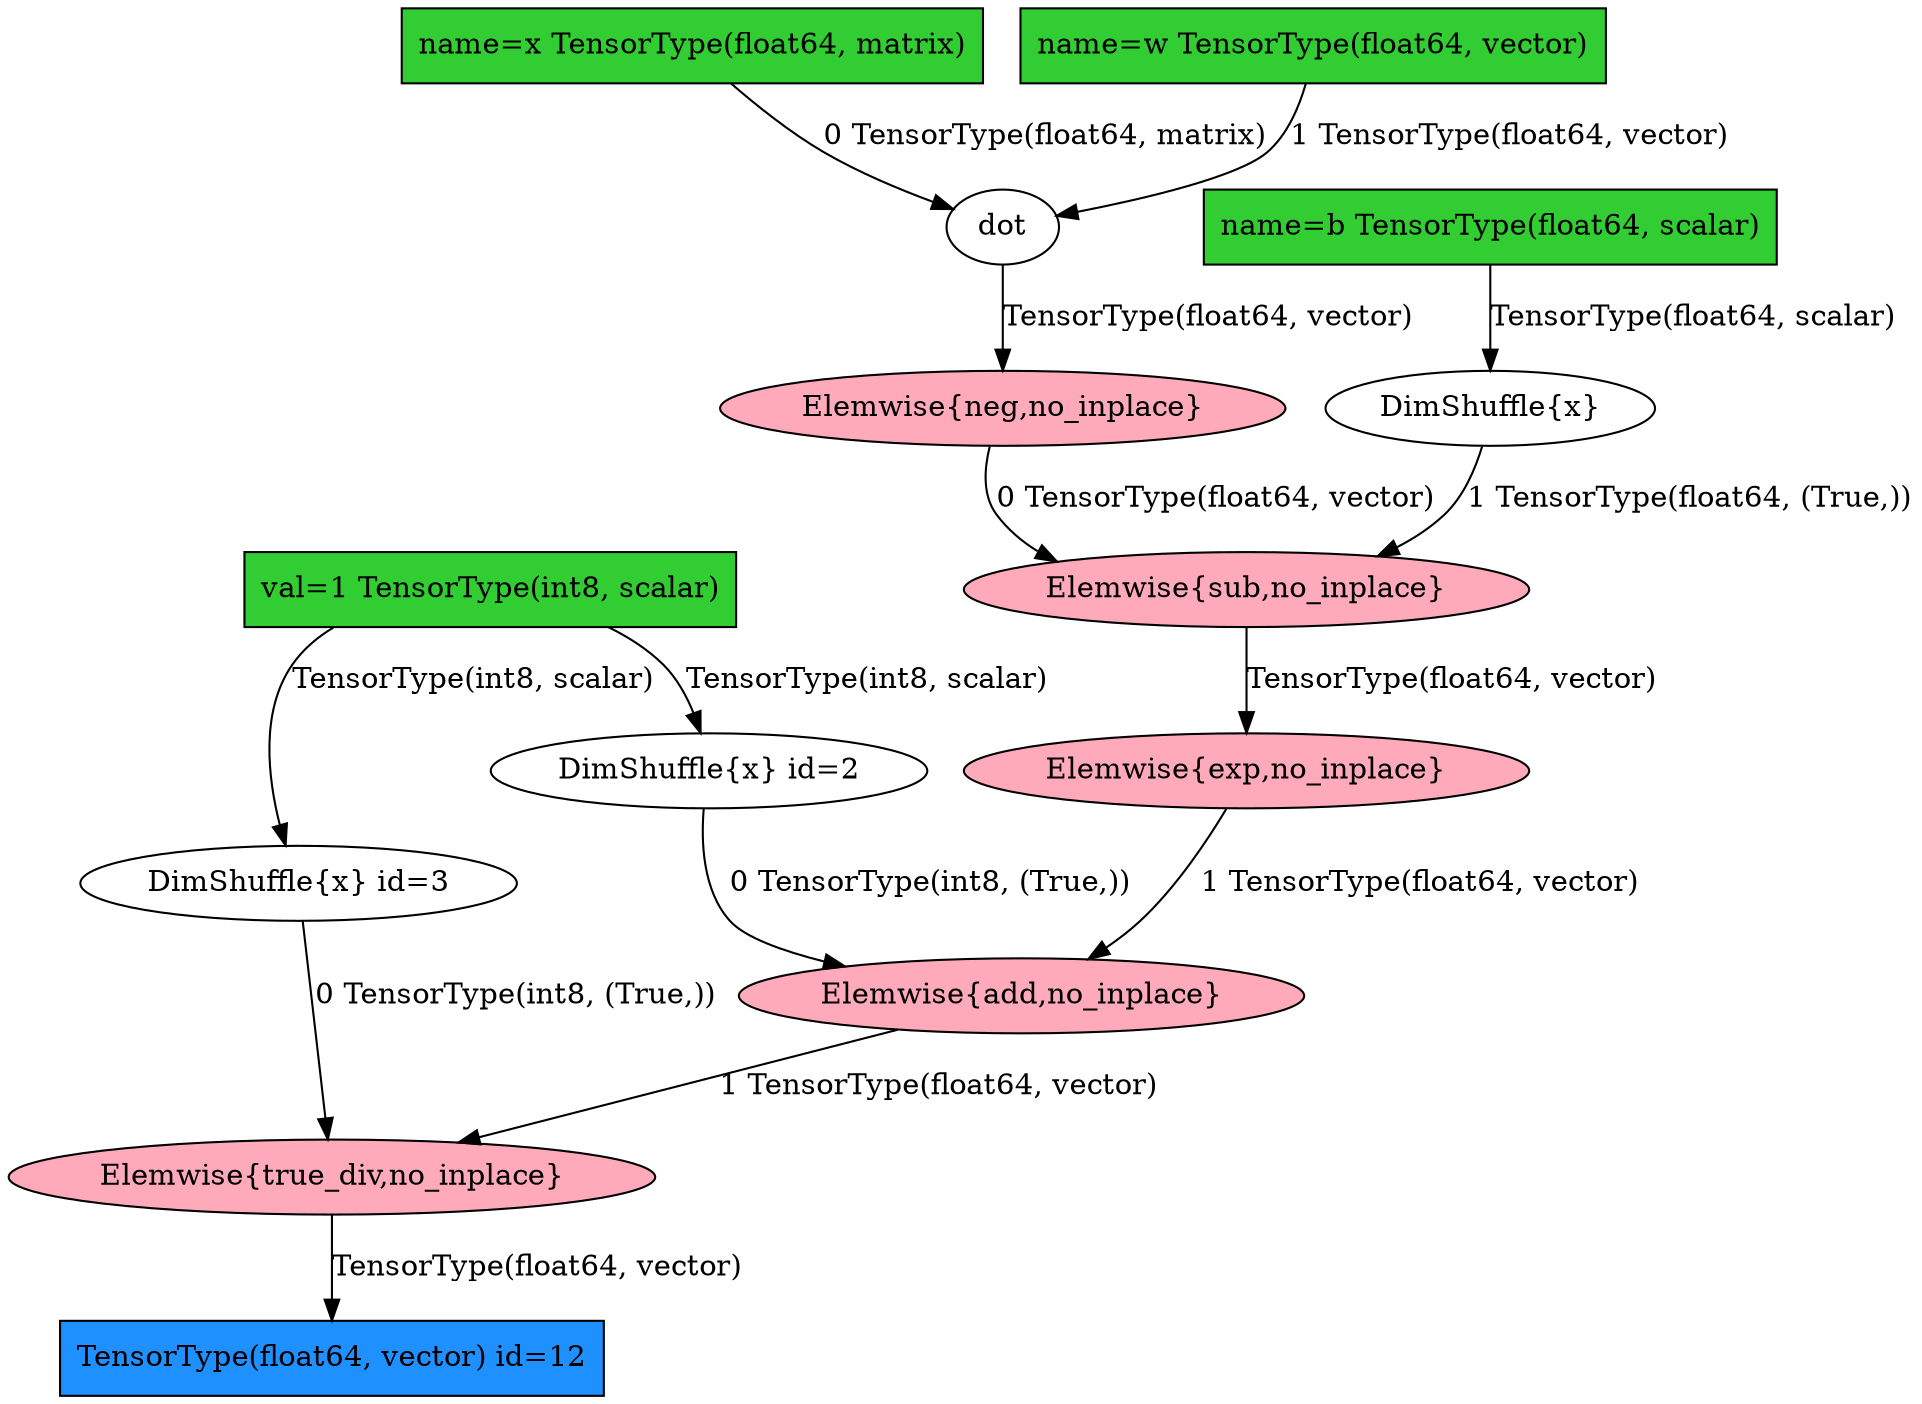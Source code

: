 digraph G { 	graph [bb="0,0,719,672"]; 	 	"DimShuffle{x}"	 [height=0.5, 		pos="558,478", 		shape=ellipse, 		width=1.8374]; 	"Elemwise{sub,no_inplace}"	 [fillcolor="#FFAABB", 		height=0.5, 		pos="461,390", 		shape=ellipse, 		style=filled, 		width=3.0624]; 	"DimShuffle{x}" -> "Elemwise{sub,no_inplace}"	 [label="1 TensorType(float64, (True,))", 		lp="632.5,434", 		pos="e,506.93,406.57 553.52,459.62 549.99,448.82 544.12,435.29 535,426 529.47,420.37 522.85,415.53 515.89,411.41"]; 	"name=b TensorType(float64, scalar)"	 [fillcolor=limegreen, 		height=0.5, 		pos="558,566", 		shape=box, 		style=filled, 		width=3.0625]; 	"name=b TensorType(float64, scalar)" -> "DimShuffle{x}"	 [label="TensorType(float64, scalar)", 		lp="636,522", 		pos="e,558,496.08 558,547.6 558,535.75 558,519.82 558,506.29"]; 	dot	 [height=0.5, 		pos="363,566", 		shape=ellipse, 		width=0.75]; 	"Elemwise{neg,no_inplace}"	 [fillcolor="#FFAABB", 		height=0.5, 		pos="363,478", 		shape=ellipse, 		style=filled, 		width=3.0624]; 	dot -> "Elemwise{neg,no_inplace}"	 [label="TensorType(float64, vector)", 		lp="442,522", 		pos="e,363,496.08 363,547.6 363,535.75 363,519.82 363,506.29"]; 	"name=x TensorType(float64, matrix)"	 [fillcolor=limegreen, 		height=0.5, 		pos="241,654", 		shape=box, 		style=filled, 		width=3.1181]; 	"name=x TensorType(float64, matrix)" -> dot	 [label="0 TensorType(float64, matrix)", 		lp="378,610", 		pos="e,340.56,576.07 255.77,636 265.61,625.35 279.21,611.84 293,602 304.81,593.57 318.95,586.09 331.42,580.22"]; 	"name=w TensorType(float64, vector)"	 [fillcolor=limegreen, 		height=0.5, 		pos="485,654", 		shape=box, 		style=filled, 		width=3.1389]; 	"name=w TensorType(float64, vector)" -> dot	 [label="1 TensorType(float64, vector)", 		lp="559.5,610", 		pos="e,389.41,570.28 481.35,635.78 478.2,624.78 472.59,610.94 463,602 445.54,585.73 420.08,576.96 399.23,572.27"]; 	"DimShuffle{x} id=2"	 [height=0.5, 		pos="247,302", 		shape=ellipse, 		width=2.3721]; 	"Elemwise{add,no_inplace}"	 [fillcolor="#FFAABB", 		height=0.5, 		pos="369,194", 		shape=ellipse, 		style=filled, 		width=3.0624]; 	"DimShuffle{x} id=2" -> "Elemwise{add,no_inplace}"	 [label="0 TensorType(int8, (True,))", 		lp="334,248", 		pos="e,290.21,206.6 244.34,283.76 242.92,267.96 243.54,244.85 256,230 262.8,221.89 271.45,215.63 280.91,210.8"]; 	"val=1 TensorType(int8, scalar)"	 [fillcolor=limegreen, 		height=0.5, 		pos="161,390", 		shape=box, 		style=filled, 		width=2.6389]; 	"val=1 TensorType(int8, scalar)" -> "DimShuffle{x} id=2"	 [label="TensorType(int8, scalar)", 		lp="305.5,346", 		pos="e,242.7,320.2 201.81,371.98 210.24,367.09 218.52,361.12 225,354 231.25,347.13 235.92,338.22 239.3,329.76"]; 	"DimShuffle{x} id=3"	 [height=0.5, 		pos="85,248", 		shape=ellipse, 		width=2.3721]; 	"val=1 TensorType(int8, scalar)" -> "DimShuffle{x} id=3"	 [label="TensorType(int8, scalar)", 		lp="151.5,346", 		pos="e,78.947,266.23 101.23,371.9 93.625,367.28 86.827,361.42 82,354 66.992,330.94 70.718,298.58 76.308,275.9"]; 	"Elemwise{true_div,no_inplace}"	 [fillcolor="#FFAABB", 		height=0.5, 		pos="164,106", 		shape=ellipse, 		style=filled, 		width=3.5561]; 	"DimShuffle{x} id=3" -> "Elemwise{true_div,no_inplace}"	 [label="0 TensorType(int8, (True,))", 		lp="172,194", 		pos="e,140.09,123.74 84.103,229.75 84.024,214.78 85.627,192.93 94,176 102.79,158.23 118.02,142.37 132.04,130.36"]; 	"Elemwise{neg,no_inplace}" -> "Elemwise{sub,no_inplace}"	 [label="0 TensorType(float64, vector)", 		lp="446.5,434", 		pos="e,389.83,403.99 357.87,459.89 355.74,449.21 355.15,435.69 362,426 366.99,418.94 373.53,413.29 380.88,408.78"]; 	"Elemwise{exp,no_inplace}"	 [fillcolor="#FFAABB", 		height=0.5, 		pos="461,302", 		shape=ellipse, 		style=filled, 		width=3.0624]; 	"Elemwise{sub,no_inplace}" -> "Elemwise{exp,no_inplace}"	 [label="TensorType(float64, vector)", 		lp="540,346", 		pos="e,461,320.08 461,371.6 461,359.75 461,343.82 461,330.29"]; 	"Elemwise{exp,no_inplace}" -> "Elemwise{add,no_inplace}"	 [label="1 TensorType(float64, vector)", 		lp="526.5,248", 		pos="e,394.8,211.6 452.54,284.02 444.46,268.82 431.28,246.48 416,230 412.01,225.7 407.43,221.56 402.74,217.73"]; 	"Elemwise{add,no_inplace}" -> "Elemwise{true_div,no_inplace}"	 [label="1 TensorType(float64, vector)", 		lp="369.5,150", 		pos="e,202.57,123.18 330.92,177.03 297.33,162.93 248.22,142.33 211.96,127.12"]; 	"TensorType(float64, vector) id=12"	 [fillcolor=dodgerblue, 		height=0.5, 		pos="164,18", 		shape=box, 		style=filled, 		width=2.9236]; 	"Elemwise{true_div,no_inplace}" -> "TensorType(float64, vector) id=12"	 [label="TensorType(float64, vector)", 		lp="243,62", 		pos="e,164,36.084 164,87.597 164,75.746 164,59.817 164,46.292"]; } 